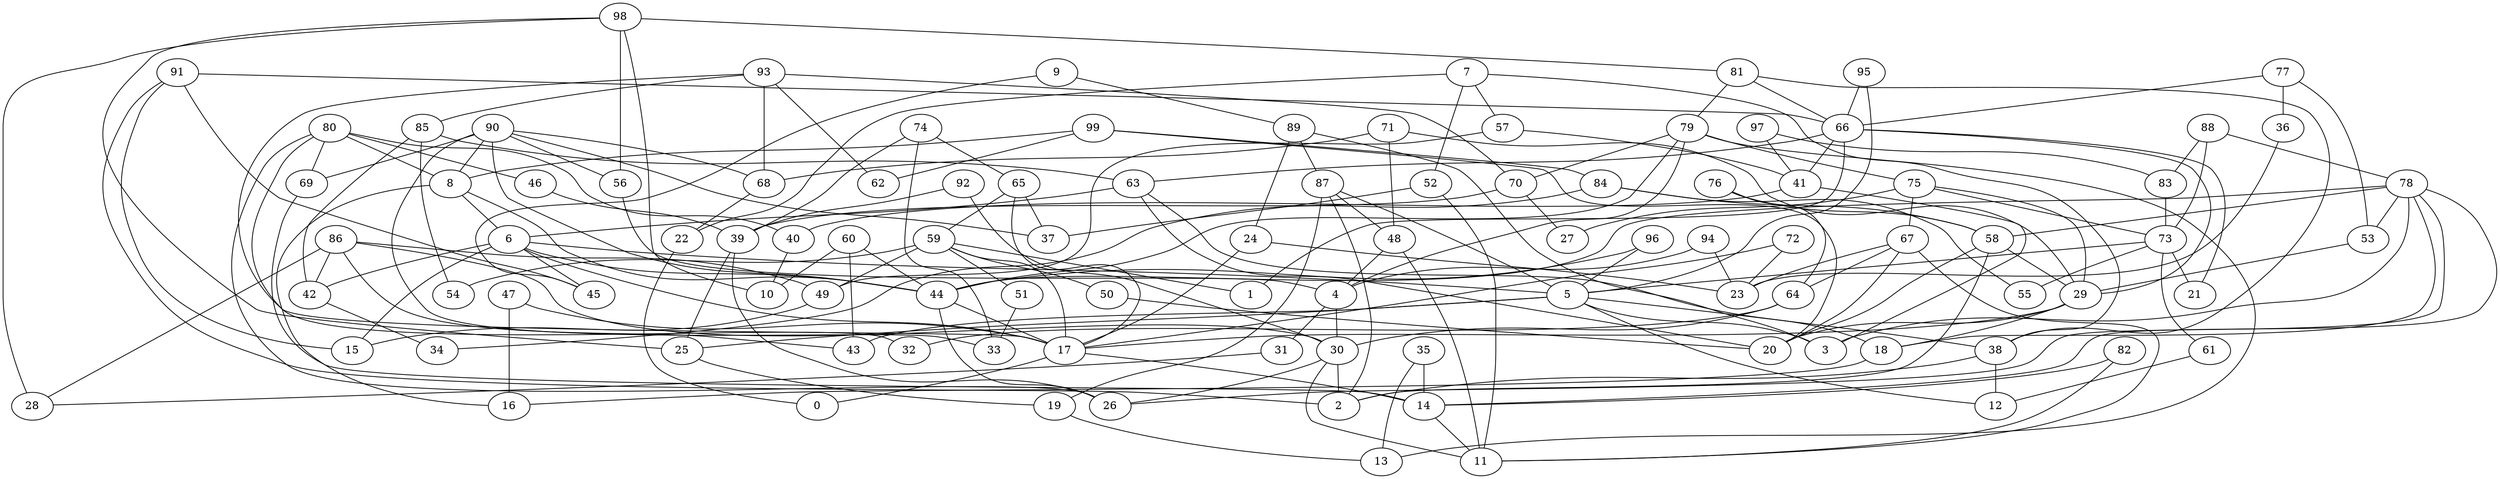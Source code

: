 digraph GG_graph {

subgraph G_graph {
edge [color = black]
"60" -> "44" [dir = none]
"60" -> "43" [dir = none]
"60" -> "10" [dir = none]
"74" -> "65" [dir = none]
"74" -> "39" [dir = none]
"74" -> "33" [dir = none]
"86" -> "49" [dir = none]
"86" -> "43" [dir = none]
"86" -> "30" [dir = none]
"86" -> "42" [dir = none]
"86" -> "28" [dir = none]
"75" -> "27" [dir = none]
"75" -> "29" [dir = none]
"75" -> "73" [dir = none]
"75" -> "67" [dir = none]
"88" -> "83" [dir = none]
"88" -> "78" [dir = none]
"88" -> "73" [dir = none]
"78" -> "14" [dir = none]
"78" -> "53" [dir = none]
"78" -> "58" [dir = none]
"78" -> "26" [dir = none]
"78" -> "3" [dir = none]
"78" -> "18" [dir = none]
"78" -> "44" [dir = none]
"96" -> "44" [dir = none]
"96" -> "5" [dir = none]
"47" -> "16" [dir = none]
"47" -> "17" [dir = none]
"68" -> "22" [dir = none]
"98" -> "10" [dir = none]
"98" -> "28" [dir = none]
"98" -> "81" [dir = none]
"98" -> "25" [dir = none]
"25" -> "19" [dir = none]
"61" -> "12" [dir = none]
"38" -> "12" [dir = none]
"38" -> "2" [dir = none]
"93" -> "70" [dir = none]
"93" -> "68" [dir = none]
"93" -> "85" [dir = none]
"93" -> "17" [dir = none]
"93" -> "62" [dir = none]
"56" -> "4" [dir = none]
"79" -> "13" [dir = none]
"79" -> "75" [dir = none]
"79" -> "44" [dir = none]
"79" -> "70" [dir = none]
"79" -> "4" [dir = none]
"64" -> "32" [dir = none]
"64" -> "30" [dir = none]
"76" -> "58" [dir = none]
"76" -> "64" [dir = none]
"36" -> "23" [dir = none]
"50" -> "20" [dir = none]
"67" -> "11" [dir = none]
"67" -> "20" [dir = none]
"67" -> "23" [dir = none]
"67" -> "64" [dir = none]
"59" -> "54" [dir = none]
"59" -> "50" [dir = none]
"59" -> "17" [dir = none]
"59" -> "49" [dir = none]
"59" -> "51" [dir = none]
"59" -> "1" [dir = none]
"71" -> "68" [dir = none]
"71" -> "29" [dir = none]
"71" -> "48" [dir = none]
"92" -> "39" [dir = none]
"92" -> "30" [dir = none]
"44" -> "17" [dir = none]
"44" -> "26" [dir = none]
"17" -> "14" [dir = none]
"17" -> "0" [dir = none]
"40" -> "10" [dir = none]
"72" -> "23" [dir = none]
"72" -> "17" [dir = none]
"7" -> "38" [dir = none]
"7" -> "22" [dir = none]
"7" -> "57" [dir = none]
"7" -> "52" [dir = none]
"65" -> "17" [dir = none]
"65" -> "59" [dir = none]
"65" -> "37" [dir = none]
"22" -> "0" [dir = none]
"85" -> "42" [dir = none]
"85" -> "63" [dir = none]
"85" -> "54" [dir = none]
"83" -> "73" [dir = none]
"35" -> "14" [dir = none]
"35" -> "13" [dir = none]
"8" -> "6" [dir = none]
"8" -> "44" [dir = none]
"8" -> "16" [dir = none]
"24" -> "23" [dir = none]
"24" -> "17" [dir = none]
"89" -> "87" [dir = none]
"89" -> "3" [dir = none]
"89" -> "24" [dir = none]
"82" -> "11" [dir = none]
"82" -> "14" [dir = none]
"48" -> "4" [dir = none]
"48" -> "11" [dir = none]
"91" -> "66" [dir = none]
"91" -> "15" [dir = none]
"91" -> "2" [dir = none]
"91" -> "45" [dir = none]
"14" -> "11" [dir = none]
"4" -> "30" [dir = none]
"4" -> "31" [dir = none]
"87" -> "5" [dir = none]
"87" -> "48" [dir = none]
"87" -> "19" [dir = none]
"87" -> "2" [dir = none]
"51" -> "33" [dir = none]
"58" -> "20" [dir = none]
"58" -> "29" [dir = none]
"84" -> "34" [dir = none]
"84" -> "58" [dir = none]
"84" -> "55" [dir = none]
"30" -> "11" [dir = none]
"30" -> "26" [dir = none]
"30" -> "2" [dir = none]
"6" -> "45" [dir = none]
"6" -> "44" [dir = none]
"6" -> "5" [dir = none]
"6" -> "42" [dir = none]
"6" -> "15" [dir = none]
"6" -> "17" [dir = none]
"52" -> "11" [dir = none]
"52" -> "37" [dir = none]
"97" -> "41" [dir = none]
"97" -> "83" [dir = none]
"5" -> "3" [dir = none]
"5" -> "38" [dir = none]
"5" -> "25" [dir = none]
"5" -> "43" [dir = none]
"5" -> "12" [dir = none]
"53" -> "29" [dir = none]
"99" -> "62" [dir = none]
"99" -> "8" [dir = none]
"99" -> "20" [dir = none]
"99" -> "84" [dir = none]
"29" -> "17" [dir = none]
"29" -> "18" [dir = none]
"29" -> "20" [dir = none]
"46" -> "39" [dir = none]
"39" -> "25" [dir = none]
"39" -> "26" [dir = none]
"31" -> "28" [dir = none]
"57" -> "41" [dir = none]
"57" -> "49" [dir = none]
"90" -> "69" [dir = none]
"90" -> "37" [dir = none]
"90" -> "33" [dir = none]
"90" -> "8" [dir = none]
"90" -> "44" [dir = none]
"90" -> "56" [dir = none]
"90" -> "68" [dir = none]
"81" -> "38" [dir = none]
"81" -> "66" [dir = none]
"81" -> "79" [dir = none]
"95" -> "66" [dir = none]
"95" -> "5" [dir = none]
"19" -> "13" [dir = none]
"69" -> "14" [dir = none]
"94" -> "23" [dir = none]
"94" -> "4" [dir = none]
"41" -> "3" [dir = none]
"41" -> "40" [dir = none]
"80" -> "40" [dir = none]
"80" -> "46" [dir = none]
"80" -> "8" [dir = none]
"80" -> "26" [dir = none]
"80" -> "69" [dir = none]
"80" -> "32" [dir = none]
"49" -> "15" [dir = none]
"42" -> "34" [dir = none]
"73" -> "21" [dir = none]
"73" -> "55" [dir = none]
"73" -> "5" [dir = none]
"73" -> "61" [dir = none]
"18" -> "16" [dir = none]
"9" -> "45" [dir = none]
"9" -> "89" [dir = none]
"63" -> "20" [dir = none]
"63" -> "6" [dir = none]
"63" -> "18" [dir = none]
"70" -> "39" [dir = none]
"70" -> "27" [dir = none]
"66" -> "1" [dir = none]
"66" -> "41" [dir = none]
"66" -> "63" [dir = none]
"66" -> "29" [dir = none]
"66" -> "21" [dir = none]
"77" -> "36" [dir = none]
"77" -> "53" [dir = none]
"77" -> "66" [dir = none]
"58" -> "2" [dir = none]
"98" -> "56" [dir = none]
}

}
